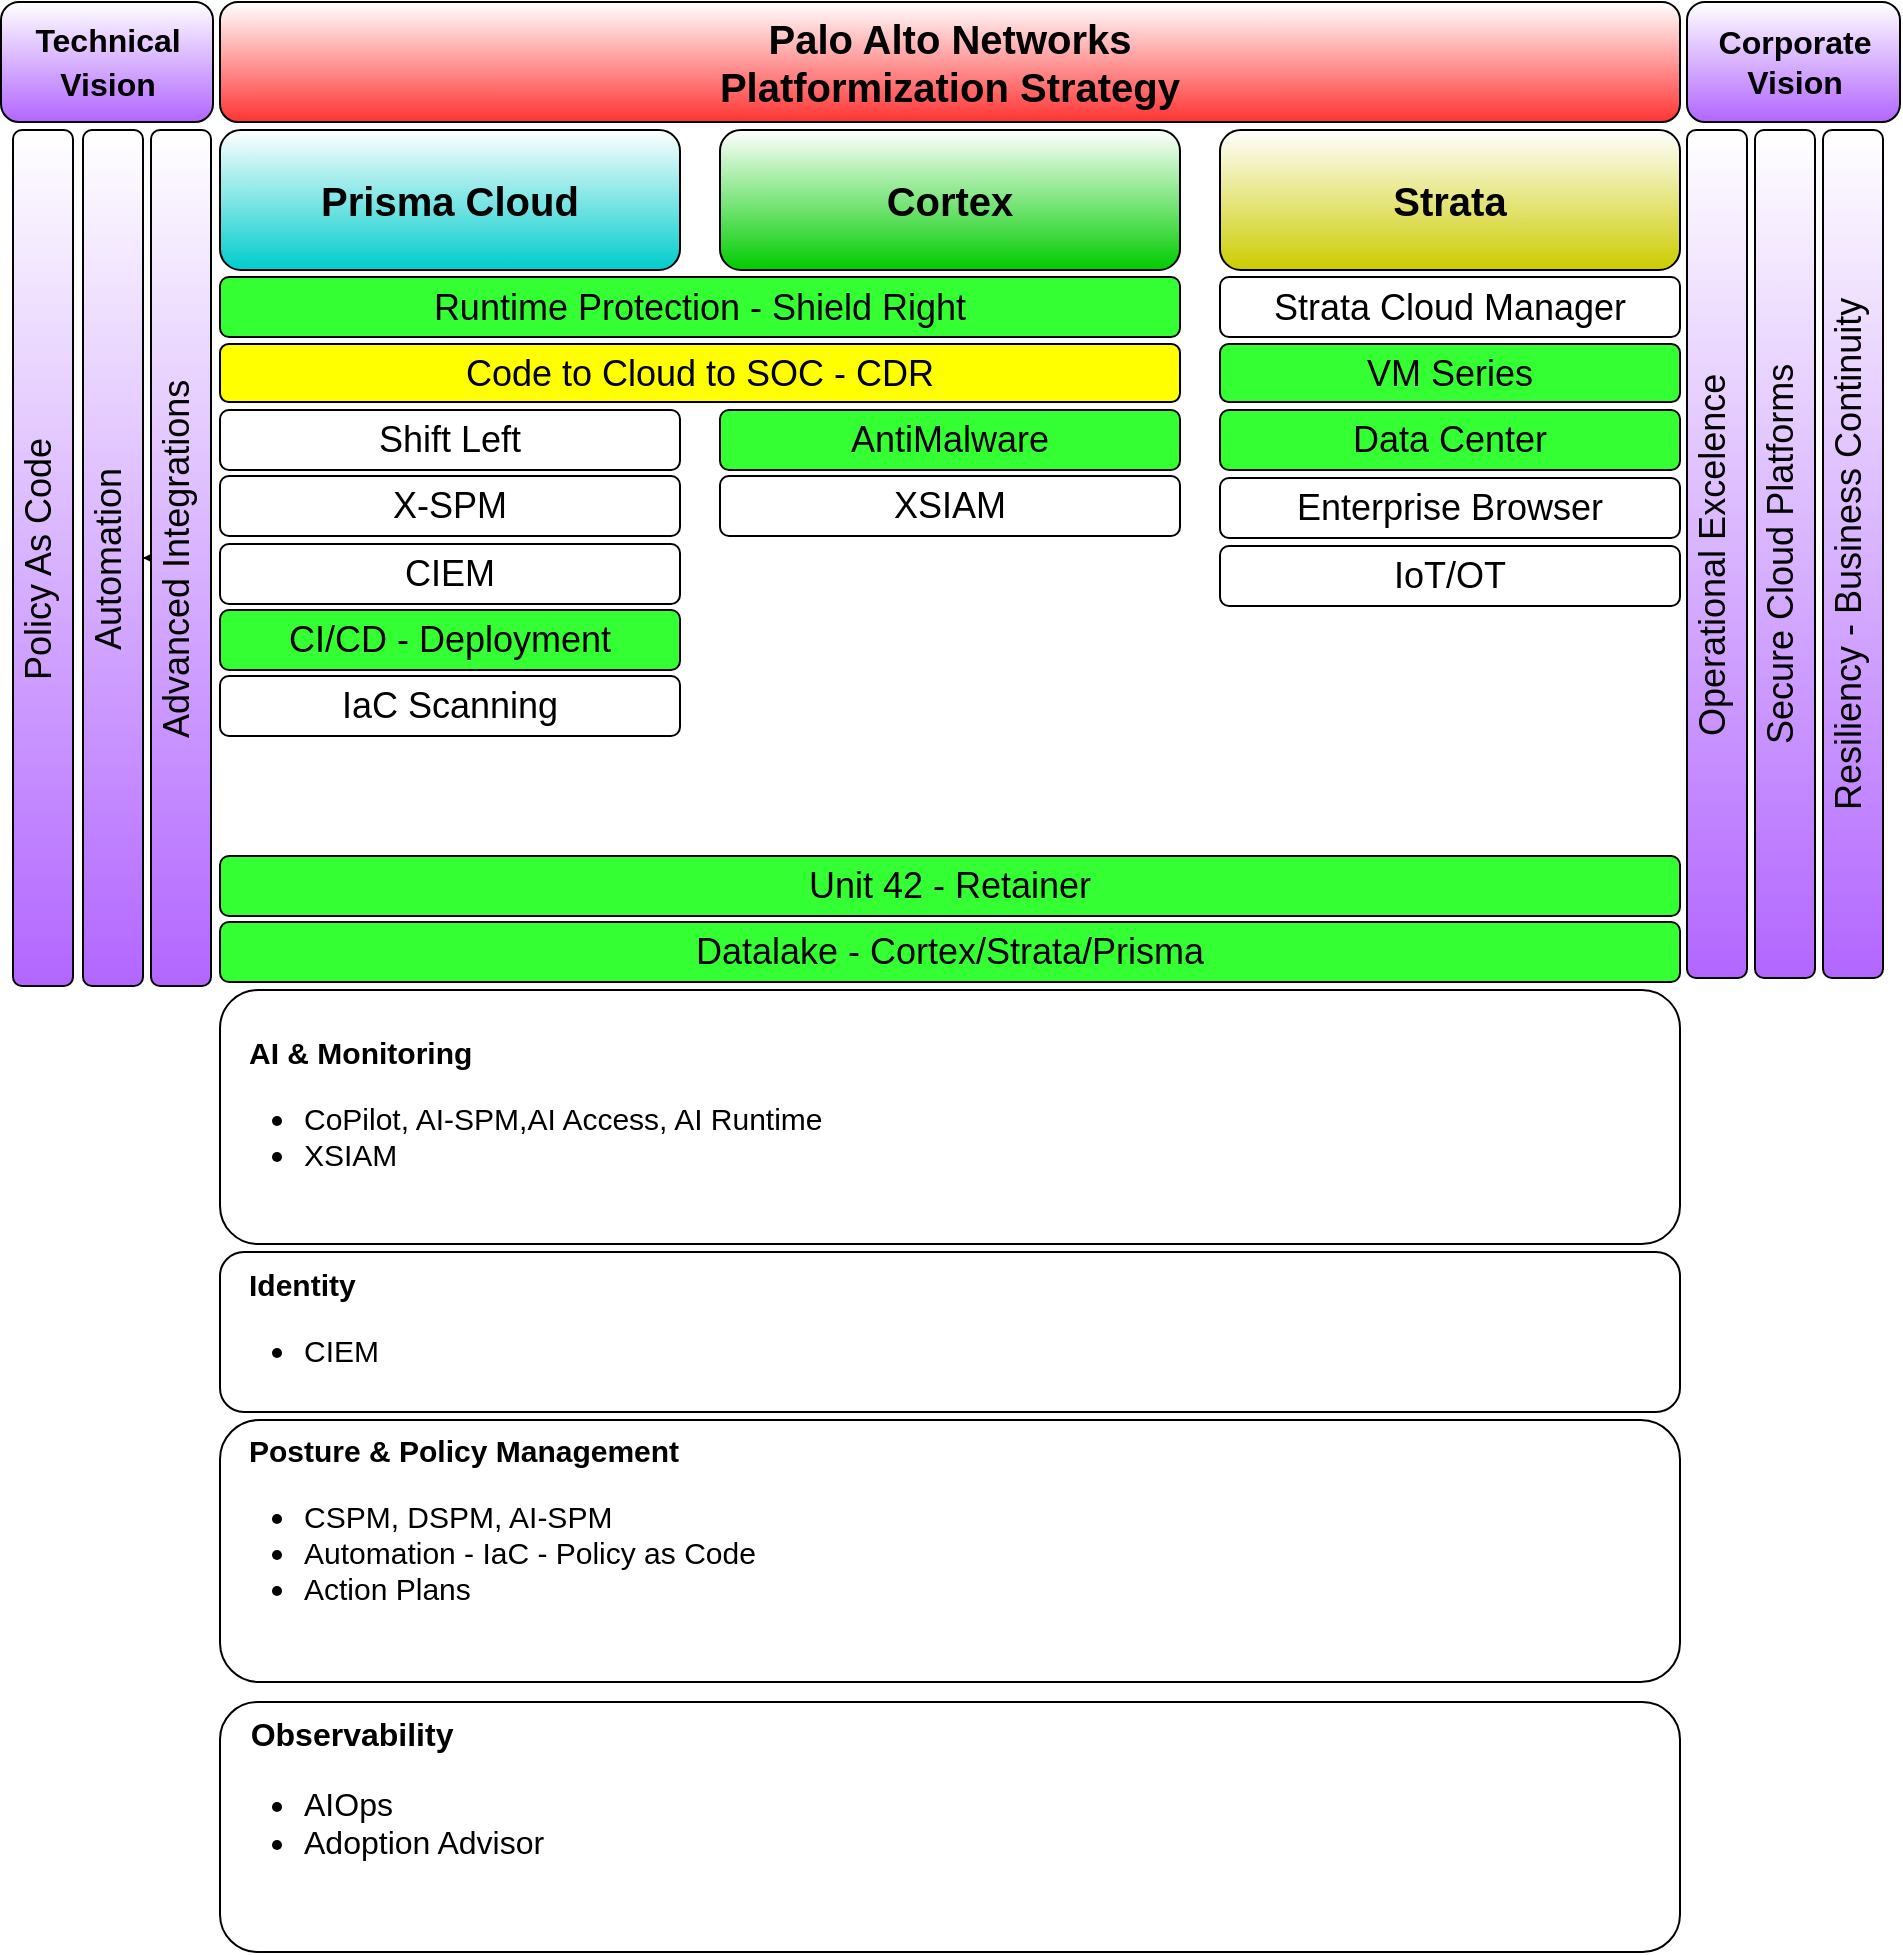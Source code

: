 <mxfile version="25.0.3">
  <diagram name="Page-1" id="MRtzzXNwsHmBVyryb6eQ">
    <mxGraphModel dx="2326" dy="1000" grid="1" gridSize="10" guides="1" tooltips="1" connect="1" arrows="1" fold="1" page="1" pageScale="1" pageWidth="850" pageHeight="1100" math="0" shadow="0">
      <root>
        <mxCell id="0" />
        <mxCell id="1" parent="0" />
        <mxCell id="jgMRVaHnvhg0y0FyFOAp-1" value="&lt;div&gt;&lt;font style=&quot;font-size: 20px;&quot;&gt;Palo Alto Networks&lt;/font&gt;&lt;/div&gt;&lt;font style=&quot;font-size: 20px;&quot;&gt;Platformization Strategy&lt;/font&gt;" style="rounded=1;whiteSpace=wrap;html=1;gradientColor=#FF3333;fontStyle=1" vertex="1" parent="1">
          <mxGeometry x="70" y="50" width="730" height="60" as="geometry" />
        </mxCell>
        <mxCell id="jgMRVaHnvhg0y0FyFOAp-2" value="Prisma Cloud" style="rounded=1;whiteSpace=wrap;html=1;fontSize=20;gradientColor=#00CCCC;fontStyle=1" vertex="1" parent="1">
          <mxGeometry x="70" y="114" width="230" height="70" as="geometry" />
        </mxCell>
        <mxCell id="jgMRVaHnvhg0y0FyFOAp-3" value="Cortex" style="rounded=1;whiteSpace=wrap;html=1;fontSize=20;gradientColor=#00CC00;fontStyle=1" vertex="1" parent="1">
          <mxGeometry x="320" y="114" width="230" height="70" as="geometry" />
        </mxCell>
        <mxCell id="jgMRVaHnvhg0y0FyFOAp-4" value="Strata" style="rounded=1;whiteSpace=wrap;html=1;fontSize=20;gradientColor=#CCCC00;fontStyle=1" vertex="1" parent="1">
          <mxGeometry x="570" y="114" width="230" height="70" as="geometry" />
        </mxCell>
        <mxCell id="jgMRVaHnvhg0y0FyFOAp-5" value="&lt;b&gt;&amp;nbsp; &amp;nbsp;AI &amp;amp; Monitoring&lt;/b&gt;&lt;div&gt;&lt;ul&gt;&lt;li&gt;CoPilot, AI-SPM,AI Access, AI Runtime&lt;/li&gt;&lt;li&gt;XSIAM&lt;/li&gt;&lt;/ul&gt;&lt;/div&gt;" style="rounded=1;whiteSpace=wrap;html=1;fontSize=15;align=left;" vertex="1" parent="1">
          <mxGeometry x="70" y="544" width="730" height="127" as="geometry" />
        </mxCell>
        <mxCell id="jgMRVaHnvhg0y0FyFOAp-6" value="&lt;b&gt;&amp;nbsp; &amp;nbsp;Identity&lt;/b&gt;&lt;div&gt;&lt;ul&gt;&lt;li&gt;CIEM&lt;/li&gt;&lt;/ul&gt;&lt;/div&gt;" style="rounded=1;whiteSpace=wrap;html=1;fontSize=15;align=left;" vertex="1" parent="1">
          <mxGeometry x="70" y="675" width="730" height="80" as="geometry" />
        </mxCell>
        <mxCell id="jgMRVaHnvhg0y0FyFOAp-7" value="&lt;b&gt;&amp;nbsp; &amp;nbsp;Posture &amp;amp; Policy Management&lt;/b&gt;&lt;div&gt;&lt;ul&gt;&lt;li&gt;CSPM, DSPM, AI-SPM&lt;/li&gt;&lt;li&gt;Automation - IaC - Policy as Code&lt;/li&gt;&lt;li&gt;Action Plans&lt;/li&gt;&lt;/ul&gt;&lt;div&gt;&lt;b&gt;&lt;br&gt;&lt;/b&gt;&lt;/div&gt;&lt;/div&gt;" style="rounded=1;whiteSpace=wrap;html=1;fontSize=15;align=left;" vertex="1" parent="1">
          <mxGeometry x="70" y="759" width="730" height="131" as="geometry" />
        </mxCell>
        <mxCell id="jgMRVaHnvhg0y0FyFOAp-8" value="&lt;b&gt;&amp;nbsp; &amp;nbsp;Observability&lt;/b&gt;&lt;div&gt;&lt;ul&gt;&lt;li&gt;AIOps&lt;/li&gt;&lt;li&gt;Adoption Advisor&lt;/li&gt;&lt;/ul&gt;&lt;/div&gt;&lt;div&gt;&lt;br&gt;&lt;/div&gt;" style="rounded=1;whiteSpace=wrap;html=1;fontSize=16;align=left;verticalAlign=top;" vertex="1" parent="1">
          <mxGeometry x="70" y="900" width="730" height="125" as="geometry" />
        </mxCell>
        <mxCell id="jgMRVaHnvhg0y0FyFOAp-9" value="Operational Excelence" style="rounded=1;whiteSpace=wrap;html=1;rotation=-180;flipV=1;flipH=1;textDirection=vertical-lr;fontSize=18;gradientColor=#B266FF;" vertex="1" parent="1">
          <mxGeometry x="803.5" y="114" width="30" height="424" as="geometry" />
        </mxCell>
        <mxCell id="jgMRVaHnvhg0y0FyFOAp-33" value="" style="edgeStyle=orthogonalEdgeStyle;rounded=0;orthogonalLoop=1;jettySize=auto;html=1;" edge="1" parent="1" source="jgMRVaHnvhg0y0FyFOAp-10" target="jgMRVaHnvhg0y0FyFOAp-16">
          <mxGeometry relative="1" as="geometry" />
        </mxCell>
        <mxCell id="jgMRVaHnvhg0y0FyFOAp-10" value="Advanced Integrations" style="rounded=1;whiteSpace=wrap;html=1;rotation=-180;flipV=1;flipH=1;textDirection=vertical-lr;fontSize=18;gradientColor=#B266FF;" vertex="1" parent="1">
          <mxGeometry x="35.5" y="114" width="30" height="428" as="geometry" />
        </mxCell>
        <mxCell id="jgMRVaHnvhg0y0FyFOAp-11" value="Resiliency - Business Continuity" style="rounded=1;whiteSpace=wrap;html=1;rotation=-180;flipV=1;flipH=1;textDirection=vertical-lr;fontSize=18;gradientColor=#B266FF;" vertex="1" parent="1">
          <mxGeometry x="871.5" y="114" width="30" height="424" as="geometry" />
        </mxCell>
        <mxCell id="jgMRVaHnvhg0y0FyFOAp-12" value="VM Series" style="rounded=1;whiteSpace=wrap;html=1;fontSize=18;strokeColor=#000000;strokeWidth=1;fillColor=#33FF33;" vertex="1" parent="1">
          <mxGeometry x="570" y="221" width="230" height="29" as="geometry" />
        </mxCell>
        <mxCell id="jgMRVaHnvhg0y0FyFOAp-13" value="Strata Cloud Manager" style="rounded=1;whiteSpace=wrap;html=1;fontSize=18;" vertex="1" parent="1">
          <mxGeometry x="570" y="187.5" width="230" height="30" as="geometry" />
        </mxCell>
        <mxCell id="jgMRVaHnvhg0y0FyFOAp-14" value="Code to Cloud to SOC - CDR" style="rounded=1;whiteSpace=wrap;html=1;fontSize=18;fillColor=#FFFF00;" vertex="1" parent="1">
          <mxGeometry x="70" y="221" width="480" height="29" as="geometry" />
        </mxCell>
        <mxCell id="jgMRVaHnvhg0y0FyFOAp-15" value="Policy As Code" style="rounded=1;whiteSpace=wrap;html=1;rotation=-180;flipV=1;flipH=1;textDirection=vertical-lr;fontSize=18;gradientColor=#B266FF;" vertex="1" parent="1">
          <mxGeometry x="-33.5" y="114" width="30" height="428" as="geometry" />
        </mxCell>
        <mxCell id="jgMRVaHnvhg0y0FyFOAp-16" value="Automation" style="rounded=1;whiteSpace=wrap;html=1;rotation=-180;flipV=1;flipH=1;textDirection=vertical-lr;fontSize=18;gradientColor=#B266FF;" vertex="1" parent="1">
          <mxGeometry x="1.5" y="114" width="30" height="428" as="geometry" />
        </mxCell>
        <mxCell id="jgMRVaHnvhg0y0FyFOAp-17" value="Data Center" style="rounded=1;whiteSpace=wrap;html=1;fontSize=18;strokeWidth=1;strokeColor=#000000;fillColor=#33FF33;" vertex="1" parent="1">
          <mxGeometry x="570" y="254" width="230" height="30" as="geometry" />
        </mxCell>
        <mxCell id="jgMRVaHnvhg0y0FyFOAp-18" value="Enterprise Browser" style="rounded=1;whiteSpace=wrap;html=1;fontSize=18;" vertex="1" parent="1">
          <mxGeometry x="570" y="288" width="230" height="30" as="geometry" />
        </mxCell>
        <mxCell id="jgMRVaHnvhg0y0FyFOAp-19" value="Runtime Protection - Shield Right" style="rounded=1;whiteSpace=wrap;html=1;fontSize=18;strokeWidth=1;strokeColor=#000000;fillColor=#33FF33;" vertex="1" parent="1">
          <mxGeometry x="70" y="187.5" width="480" height="30" as="geometry" />
        </mxCell>
        <mxCell id="jgMRVaHnvhg0y0FyFOAp-20" value="Shift Left" style="rounded=1;whiteSpace=wrap;html=1;fontSize=18;" vertex="1" parent="1">
          <mxGeometry x="70" y="254" width="230" height="30" as="geometry" />
        </mxCell>
        <mxCell id="jgMRVaHnvhg0y0FyFOAp-21" value="X-SPM" style="rounded=1;whiteSpace=wrap;html=1;fontSize=18;" vertex="1" parent="1">
          <mxGeometry x="70" y="287" width="230" height="30" as="geometry" />
        </mxCell>
        <mxCell id="jgMRVaHnvhg0y0FyFOAp-22" value="Datalake - Cortex/Strata/Prisma" style="rounded=1;whiteSpace=wrap;html=1;fontSize=18;strokeWidth=1;strokeColor=#000000;fillColor=#33FF33;" vertex="1" parent="1">
          <mxGeometry x="70" y="510" width="730" height="30" as="geometry" />
        </mxCell>
        <mxCell id="jgMRVaHnvhg0y0FyFOAp-23" value="IoT/OT" style="rounded=1;whiteSpace=wrap;html=1;fontSize=18;strokeWidth=1;strokeColor=#000000;" vertex="1" parent="1">
          <mxGeometry x="570" y="322" width="230" height="30" as="geometry" />
        </mxCell>
        <mxCell id="jgMRVaHnvhg0y0FyFOAp-25" value="Secure Cloud Platforms" style="rounded=1;whiteSpace=wrap;html=1;rotation=-180;flipV=1;flipH=1;textDirection=vertical-lr;fontSize=18;gradientColor=#B266FF;" vertex="1" parent="1">
          <mxGeometry x="837.5" y="114" width="30" height="424" as="geometry" />
        </mxCell>
        <mxCell id="jgMRVaHnvhg0y0FyFOAp-26" value="&lt;font&gt;&lt;b&gt;Corporate Vision&lt;/b&gt;&lt;/font&gt;" style="rounded=1;whiteSpace=wrap;html=1;fontSize=16;gradientColor=#B266FF;" vertex="1" parent="1">
          <mxGeometry x="803.5" y="50" width="106.5" height="60" as="geometry" />
        </mxCell>
        <mxCell id="jgMRVaHnvhg0y0FyFOAp-27" value="&lt;font style=&quot;font-size: 16px;&quot;&gt;&lt;b style=&quot;&quot;&gt;Technical Vision&lt;/b&gt;&lt;/font&gt;" style="rounded=1;whiteSpace=wrap;html=1;fontSize=18;gradientColor=#B266FF;" vertex="1" parent="1">
          <mxGeometry x="-39.5" y="50" width="106" height="60" as="geometry" />
        </mxCell>
        <mxCell id="jgMRVaHnvhg0y0FyFOAp-28" value="AntiMalware" style="rounded=1;whiteSpace=wrap;html=1;fontSize=18;fillColor=#33FF33;" vertex="1" parent="1">
          <mxGeometry x="320" y="254" width="230" height="30" as="geometry" />
        </mxCell>
        <mxCell id="jgMRVaHnvhg0y0FyFOAp-29" value="Unit 42 - Retainer" style="rounded=1;whiteSpace=wrap;html=1;fontSize=18;strokeWidth=1;strokeColor=#000000;fillColor=#33FF33;" vertex="1" parent="1">
          <mxGeometry x="70" y="477" width="730" height="30" as="geometry" />
        </mxCell>
        <mxCell id="jgMRVaHnvhg0y0FyFOAp-30" value="CIEM" style="rounded=1;whiteSpace=wrap;html=1;fontSize=18;" vertex="1" parent="1">
          <mxGeometry x="70" y="321" width="230" height="30" as="geometry" />
        </mxCell>
        <mxCell id="jgMRVaHnvhg0y0FyFOAp-31" value="CI/CD - Deployment" style="rounded=1;whiteSpace=wrap;html=1;fontSize=18;fillColor=#33FF33;" vertex="1" parent="1">
          <mxGeometry x="70" y="354" width="230" height="30" as="geometry" />
        </mxCell>
        <mxCell id="jgMRVaHnvhg0y0FyFOAp-32" value="XSIAM" style="rounded=1;whiteSpace=wrap;html=1;fontSize=18;" vertex="1" parent="1">
          <mxGeometry x="320" y="287" width="230" height="30" as="geometry" />
        </mxCell>
        <mxCell id="jgMRVaHnvhg0y0FyFOAp-34" value="IaC Scanning" style="rounded=1;whiteSpace=wrap;html=1;fontSize=18;fillColor=#FFFFFF;" vertex="1" parent="1">
          <mxGeometry x="70" y="387" width="230" height="30" as="geometry" />
        </mxCell>
      </root>
    </mxGraphModel>
  </diagram>
</mxfile>
